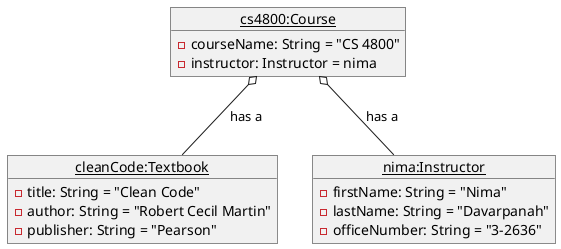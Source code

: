 @startuml
'https://plantuml.com/object-diagram

object "<u>cs4800:Course</u>" as c1{
    - courseName: String = "CS 4800"
    - instructor: Instructor = nima
}
object "<u>cleanCode:Textbook</u>" as t1{
    - title: String = "Clean Code"
    - author: String = "Robert Cecil Martin"
    - publisher: String = "Pearson"
}

object "<u>nima:Instructor</u>" as i1{
    - firstName: String = "Nima"
    - lastName: String = "Davarpanah"
    - officeNumber: String = "3-2636"
}

c1 o-- t1: has a
c1 o-- i1: has a

@enduml
